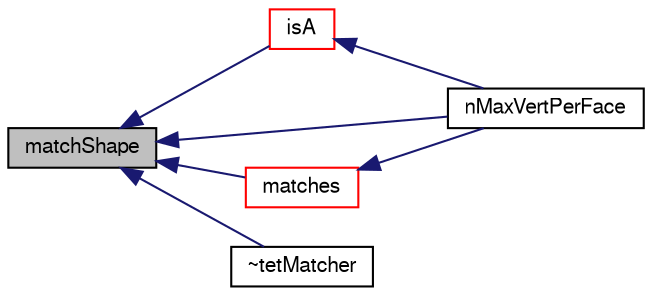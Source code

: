 digraph "matchShape"
{
  bgcolor="transparent";
  edge [fontname="FreeSans",fontsize="10",labelfontname="FreeSans",labelfontsize="10"];
  node [fontname="FreeSans",fontsize="10",shape=record];
  rankdir="LR";
  Node975 [label="matchShape",height=0.2,width=0.4,color="black", fillcolor="grey75", style="filled", fontcolor="black"];
  Node975 -> Node976 [dir="back",color="midnightblue",fontsize="10",style="solid",fontname="FreeSans"];
  Node976 [label="isA",height=0.2,width=0.4,color="red",URL="$a27186.html#acd2adf1fc5f522ebdfcfdad416351c14",tooltip="Exact match. Uses faceSizeMatch. "];
  Node976 -> Node977 [dir="back",color="midnightblue",fontsize="10",style="solid",fontname="FreeSans"];
  Node977 [label="nMaxVertPerFace",height=0.2,width=0.4,color="black",URL="$a27186.html#a5ac043a530206e8d395704f140cd3f8a"];
  Node975 -> Node979 [dir="back",color="midnightblue",fontsize="10",style="solid",fontname="FreeSans"];
  Node979 [label="matches",height=0.2,width=0.4,color="red",URL="$a27186.html#aaf80614ee28c6bfadb117557442c1bed",tooltip="Like isA but also constructs a cellShape (if shape matches) "];
  Node979 -> Node977 [dir="back",color="midnightblue",fontsize="10",style="solid",fontname="FreeSans"];
  Node975 -> Node977 [dir="back",color="midnightblue",fontsize="10",style="solid",fontname="FreeSans"];
  Node975 -> Node981 [dir="back",color="midnightblue",fontsize="10",style="solid",fontname="FreeSans"];
  Node981 [label="~tetMatcher",height=0.2,width=0.4,color="black",URL="$a27186.html#a56ba413c32ee0cf3c50a76d44528bf18",tooltip="Destructor. "];
}
